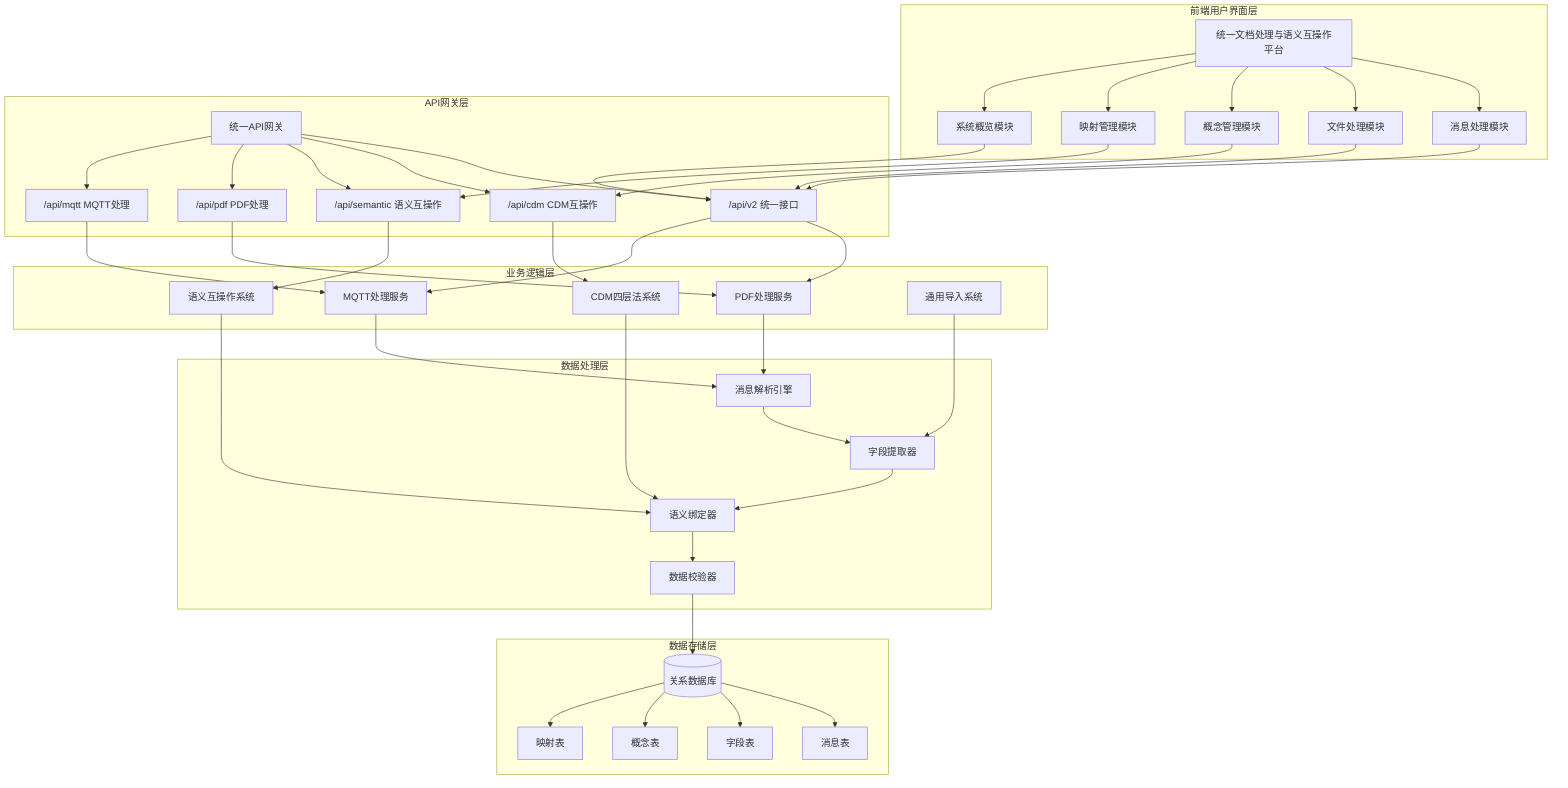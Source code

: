 graph TB
    subgraph "前端用户界面层"
        A[统一文档处理与语义互操作平台]
        A1[消息处理模块]
        A2[文件处理模块]
        A3[概念管理模块]
        A4[映射管理模块]
        A5[系统概览模块]
        A --> A1
        A --> A2
        A --> A3
        A --> A4
        A --> A5
    end
    
    subgraph "API网关层"
        B[统一API网关]
        B1["/api/v2 统一接口"]
        B2["/api/cdm CDM互操作"]
        B3["/api/semantic 语义互操作"]
        B4["/api/pdf PDF处理"]
        B5["/api/mqtt MQTT处理"]
        B --> B1
        B --> B2
        B --> B3
        B --> B4
        B --> B5
    end
    
    subgraph "业务逻辑层"
        C[PDF处理服务]
        D[MQTT处理服务]
        E[语义互操作系统]
        F[CDM四层法系统]
        G[通用导入系统]
    end
    
    subgraph "数据处理层"
        H[消息解析引擎]
        I[字段提取器]
        J[语义绑定器]
        K[数据校验器]
    end
    
    subgraph "数据存储层"
        L[(关系数据库)]
        L1[消息表]
        L2[字段表]
        L3[概念表]
        L4[映射表]
        L --> L1
        L --> L2
        L --> L3
        L --> L4
    end
    
    A1 --> B1
    A2 --> B1
    A3 --> B2
    A4 --> B3
    A5 --> B1
    
    B1 --> C
    B1 --> D
    B2 --> F
    B3 --> E
    B4 --> C
    B5 --> D
    
    C --> H
    D --> H
    E --> J
    F --> J
    G --> I
    
    H --> I
    I --> J
    J --> K
    K --> L